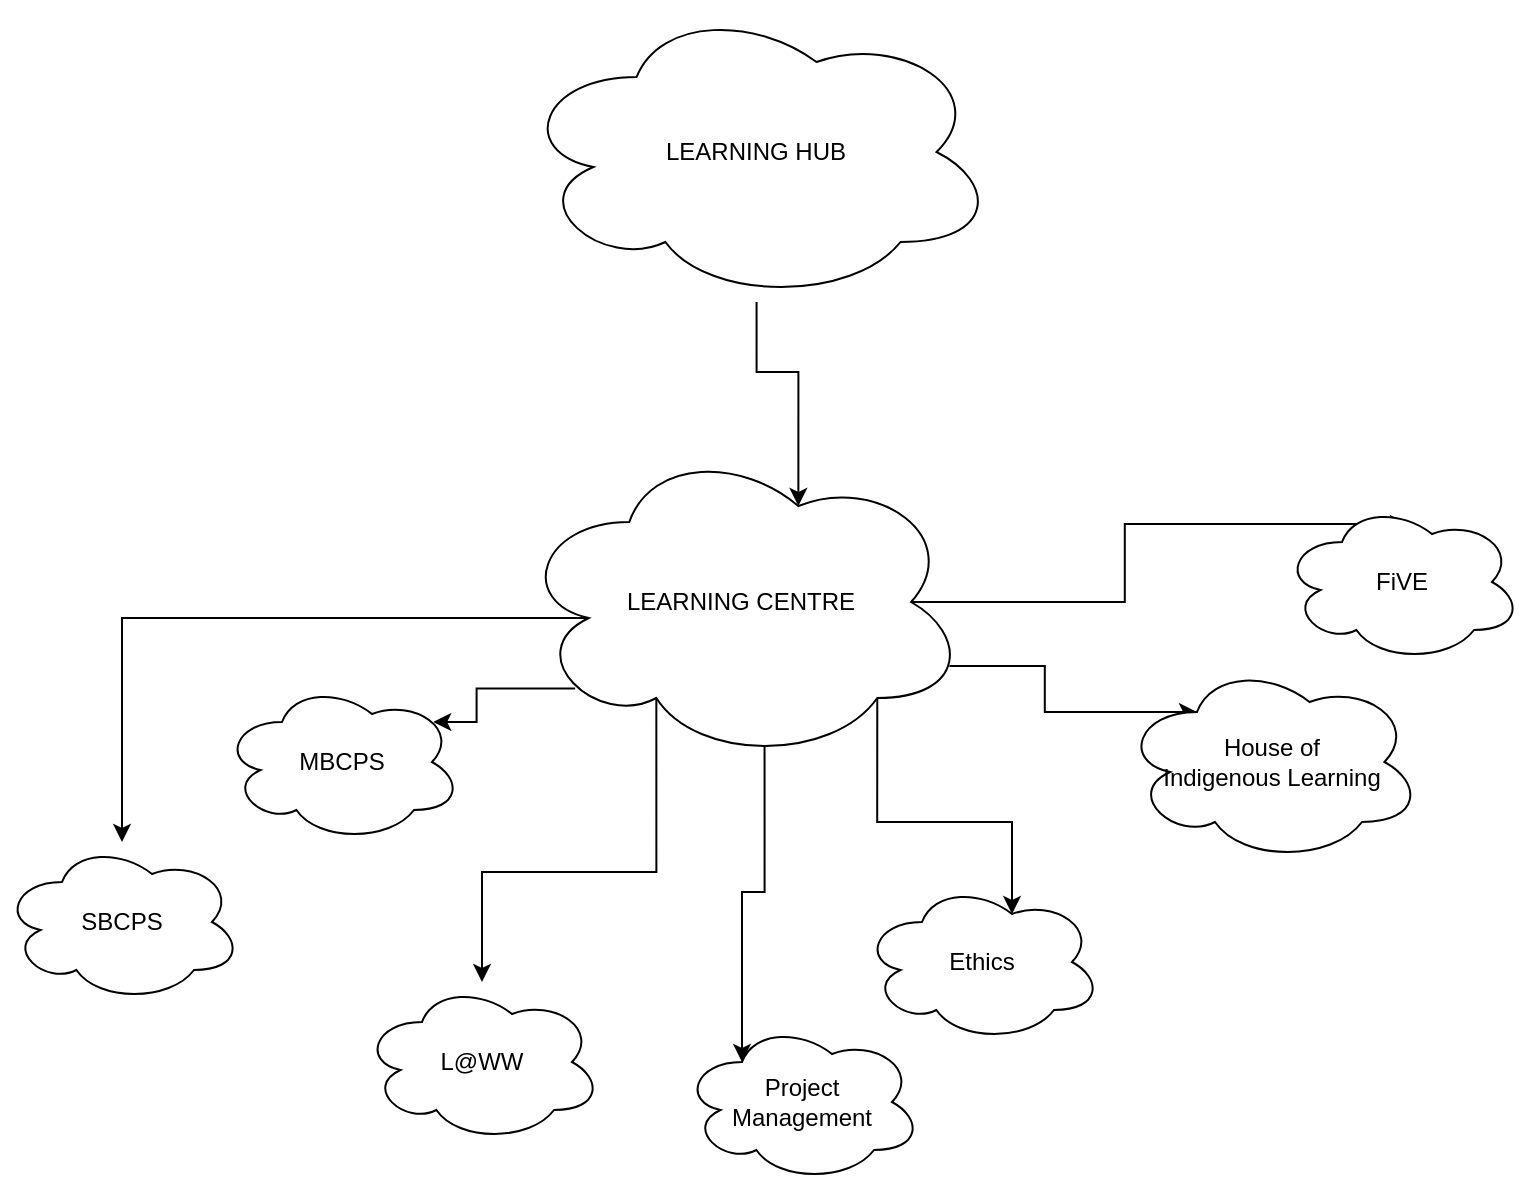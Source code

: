 <mxfile version="14.8.0" type="github">
  <diagram id="_b4yczjxz6ckv9aSSpgz" name="Page-1">
    <mxGraphModel dx="1550" dy="824" grid="1" gridSize="10" guides="1" tooltips="1" connect="1" arrows="1" fold="1" page="1" pageScale="1" pageWidth="850" pageHeight="1100" math="0" shadow="0">
      <root>
        <mxCell id="0" />
        <mxCell id="1" parent="0" />
        <mxCell id="9r3sJTnBNpcCIx0g8lGD-3" style="edgeStyle=orthogonalEdgeStyle;rounded=0;orthogonalLoop=1;jettySize=auto;html=1;entryX=0.625;entryY=0.2;entryDx=0;entryDy=0;entryPerimeter=0;" edge="1" parent="1" source="9r3sJTnBNpcCIx0g8lGD-1" target="9r3sJTnBNpcCIx0g8lGD-2">
          <mxGeometry relative="1" as="geometry" />
        </mxCell>
        <mxCell id="9r3sJTnBNpcCIx0g8lGD-1" value="LEARNING HUB" style="ellipse;shape=cloud;whiteSpace=wrap;html=1;" vertex="1" parent="1">
          <mxGeometry x="257.28" width="240" height="150" as="geometry" />
        </mxCell>
        <mxCell id="9r3sJTnBNpcCIx0g8lGD-8" style="edgeStyle=orthogonalEdgeStyle;rounded=0;orthogonalLoop=1;jettySize=auto;html=1;exitX=0.16;exitY=0.55;exitDx=0;exitDy=0;exitPerimeter=0;" edge="1" parent="1" source="9r3sJTnBNpcCIx0g8lGD-2" target="9r3sJTnBNpcCIx0g8lGD-4">
          <mxGeometry relative="1" as="geometry" />
        </mxCell>
        <mxCell id="9r3sJTnBNpcCIx0g8lGD-9" style="edgeStyle=orthogonalEdgeStyle;rounded=0;orthogonalLoop=1;jettySize=auto;html=1;exitX=0.13;exitY=0.77;exitDx=0;exitDy=0;exitPerimeter=0;entryX=0.88;entryY=0.25;entryDx=0;entryDy=0;entryPerimeter=0;" edge="1" parent="1" source="9r3sJTnBNpcCIx0g8lGD-2" target="9r3sJTnBNpcCIx0g8lGD-5">
          <mxGeometry relative="1" as="geometry" />
        </mxCell>
        <mxCell id="9r3sJTnBNpcCIx0g8lGD-10" style="edgeStyle=orthogonalEdgeStyle;rounded=0;orthogonalLoop=1;jettySize=auto;html=1;exitX=0.31;exitY=0.8;exitDx=0;exitDy=0;exitPerimeter=0;" edge="1" parent="1" source="9r3sJTnBNpcCIx0g8lGD-2" target="9r3sJTnBNpcCIx0g8lGD-6">
          <mxGeometry relative="1" as="geometry" />
        </mxCell>
        <mxCell id="9r3sJTnBNpcCIx0g8lGD-11" style="edgeStyle=orthogonalEdgeStyle;rounded=0;orthogonalLoop=1;jettySize=auto;html=1;exitX=0.8;exitY=0.8;exitDx=0;exitDy=0;exitPerimeter=0;entryX=0.625;entryY=0.2;entryDx=0;entryDy=0;entryPerimeter=0;" edge="1" parent="1" source="9r3sJTnBNpcCIx0g8lGD-2" target="9r3sJTnBNpcCIx0g8lGD-7">
          <mxGeometry relative="1" as="geometry">
            <mxPoint x="610" y="500" as="targetPoint" />
          </mxGeometry>
        </mxCell>
        <mxCell id="9r3sJTnBNpcCIx0g8lGD-17" style="edgeStyle=orthogonalEdgeStyle;rounded=0;orthogonalLoop=1;jettySize=auto;html=1;exitX=0.875;exitY=0.5;exitDx=0;exitDy=0;exitPerimeter=0;entryX=0.525;entryY=0.138;entryDx=0;entryDy=0;entryPerimeter=0;" edge="1" parent="1" source="9r3sJTnBNpcCIx0g8lGD-2" target="9r3sJTnBNpcCIx0g8lGD-16">
          <mxGeometry relative="1" as="geometry" />
        </mxCell>
        <mxCell id="9r3sJTnBNpcCIx0g8lGD-19" style="edgeStyle=orthogonalEdgeStyle;rounded=0;orthogonalLoop=1;jettySize=auto;html=1;exitX=0.55;exitY=0.95;exitDx=0;exitDy=0;exitPerimeter=0;entryX=0.25;entryY=0.25;entryDx=0;entryDy=0;entryPerimeter=0;" edge="1" parent="1" source="9r3sJTnBNpcCIx0g8lGD-2" target="9r3sJTnBNpcCIx0g8lGD-18">
          <mxGeometry relative="1" as="geometry">
            <mxPoint x="450" y="600" as="targetPoint" />
          </mxGeometry>
        </mxCell>
        <mxCell id="9r3sJTnBNpcCIx0g8lGD-21" style="edgeStyle=orthogonalEdgeStyle;rounded=0;orthogonalLoop=1;jettySize=auto;html=1;exitX=0.96;exitY=0.7;exitDx=0;exitDy=0;exitPerimeter=0;entryX=0.25;entryY=0.25;entryDx=0;entryDy=0;entryPerimeter=0;" edge="1" parent="1" source="9r3sJTnBNpcCIx0g8lGD-2" target="9r3sJTnBNpcCIx0g8lGD-13">
          <mxGeometry relative="1" as="geometry" />
        </mxCell>
        <mxCell id="9r3sJTnBNpcCIx0g8lGD-2" value="LEARNING CENTRE" style="ellipse;shape=cloud;whiteSpace=wrap;html=1;" vertex="1" parent="1">
          <mxGeometry x="257.28" y="220" width="225.45" height="160" as="geometry" />
        </mxCell>
        <mxCell id="9r3sJTnBNpcCIx0g8lGD-4" value="SBCPS" style="ellipse;shape=cloud;whiteSpace=wrap;html=1;" vertex="1" parent="1">
          <mxGeometry y="420" width="120" height="80" as="geometry" />
        </mxCell>
        <mxCell id="9r3sJTnBNpcCIx0g8lGD-5" value="MBCPS" style="ellipse;shape=cloud;whiteSpace=wrap;html=1;" vertex="1" parent="1">
          <mxGeometry x="110" y="340" width="120" height="80" as="geometry" />
        </mxCell>
        <mxCell id="9r3sJTnBNpcCIx0g8lGD-6" value="L@WW" style="ellipse;shape=cloud;whiteSpace=wrap;html=1;" vertex="1" parent="1">
          <mxGeometry x="180" y="490" width="120" height="80" as="geometry" />
        </mxCell>
        <mxCell id="9r3sJTnBNpcCIx0g8lGD-7" value="Ethics" style="ellipse;shape=cloud;whiteSpace=wrap;html=1;" vertex="1" parent="1">
          <mxGeometry x="430" y="440" width="120" height="80" as="geometry" />
        </mxCell>
        <mxCell id="9r3sJTnBNpcCIx0g8lGD-13" value="&lt;div&gt;House of &lt;br&gt;&lt;/div&gt;&lt;div&gt;Indigenous Learning&lt;/div&gt;" style="ellipse;shape=cloud;whiteSpace=wrap;html=1;" vertex="1" parent="1">
          <mxGeometry x="560" y="330" width="150" height="100" as="geometry" />
        </mxCell>
        <mxCell id="9r3sJTnBNpcCIx0g8lGD-16" value="FiVE" style="ellipse;shape=cloud;whiteSpace=wrap;html=1;" vertex="1" parent="1">
          <mxGeometry x="640" y="250" width="120" height="80" as="geometry" />
        </mxCell>
        <mxCell id="9r3sJTnBNpcCIx0g8lGD-18" value="&lt;div&gt;Project &lt;br&gt;&lt;/div&gt;&lt;div&gt;Management&lt;/div&gt;" style="ellipse;shape=cloud;whiteSpace=wrap;html=1;" vertex="1" parent="1">
          <mxGeometry x="340" y="510" width="120" height="80" as="geometry" />
        </mxCell>
      </root>
    </mxGraphModel>
  </diagram>
</mxfile>
